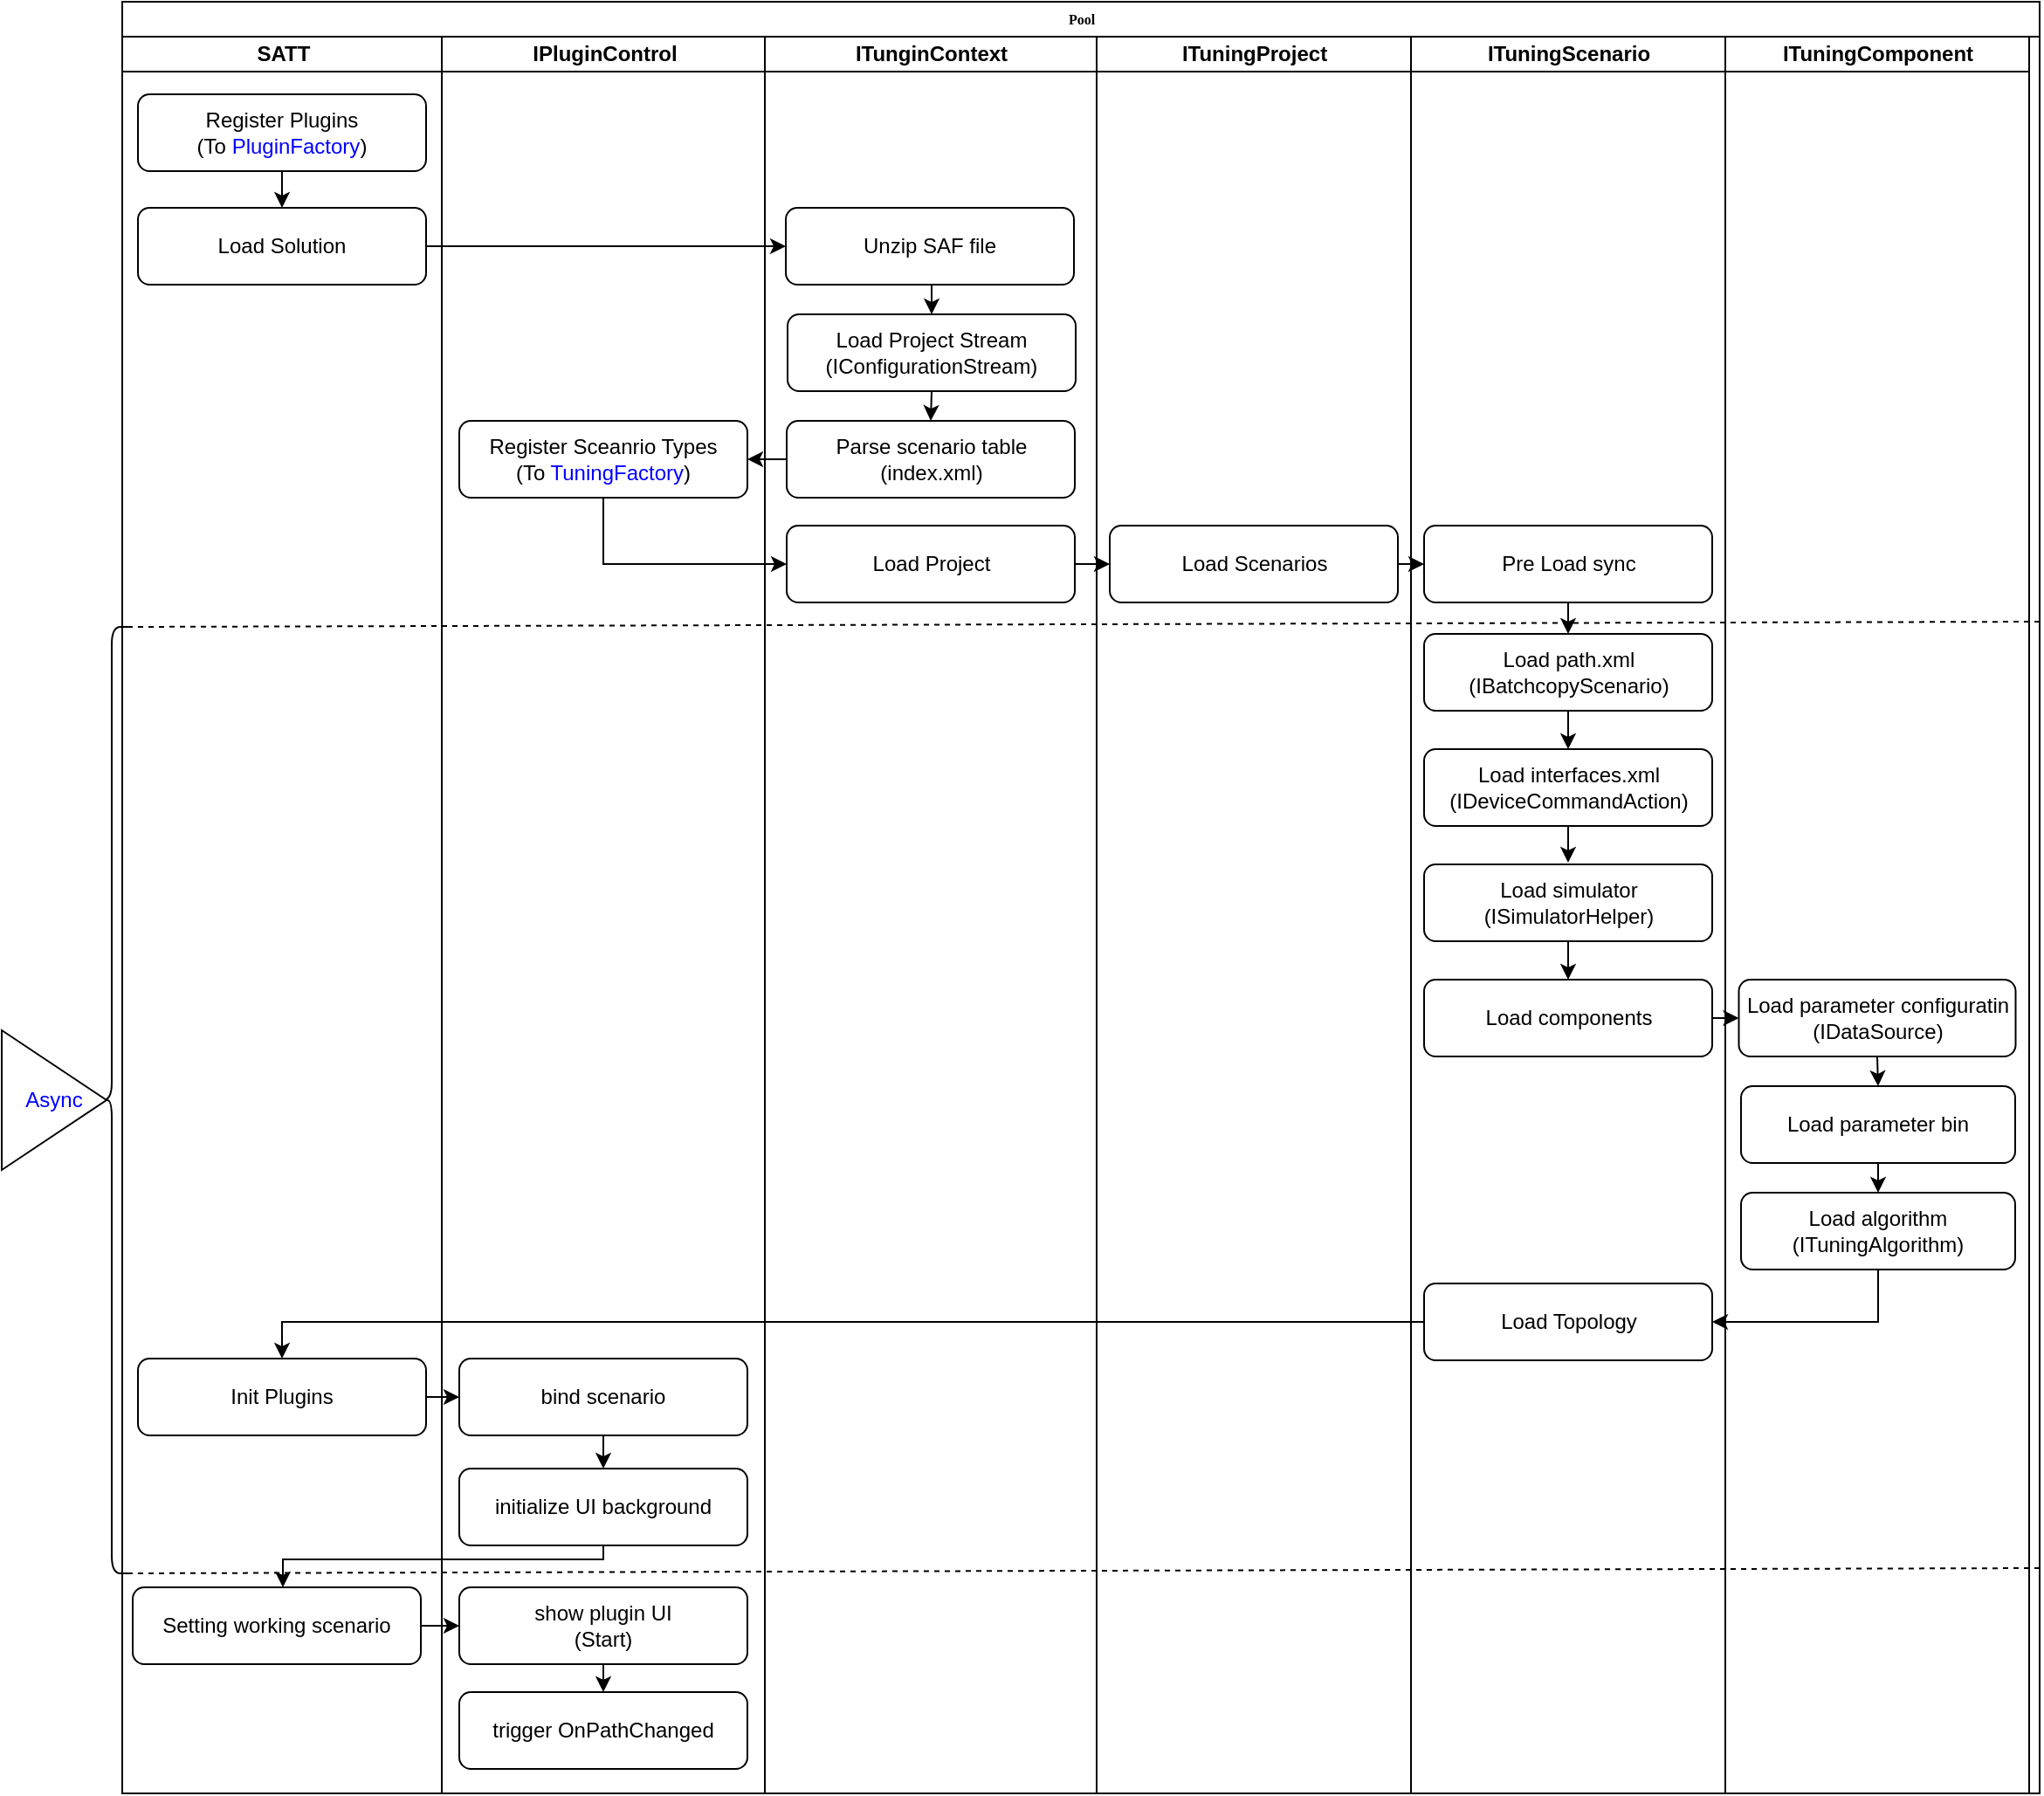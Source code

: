 <mxfile version="18.0.3" type="github">
  <diagram name="Page-1" id="74e2e168-ea6b-b213-b513-2b3c1d86103e">
    <mxGraphModel dx="2773" dy="948" grid="0" gridSize="10" guides="1" tooltips="1" connect="1" arrows="1" fold="1" page="1" pageScale="1" pageWidth="1100" pageHeight="850" background="none" math="0" shadow="0">
      <root>
        <mxCell id="0" />
        <mxCell id="1" parent="0" />
        <mxCell id="77e6c97f196da883-1" value="Pool" style="swimlane;html=1;childLayout=stackLayout;startSize=20;rounded=0;shadow=0;labelBackgroundColor=none;strokeWidth=1;fontFamily=Verdana;fontSize=8;align=center;" parent="1" vertex="1">
          <mxGeometry y="20" width="1098" height="1026" as="geometry" />
        </mxCell>
        <mxCell id="77e6c97f196da883-2" value="SATT" style="swimlane;html=1;startSize=20;" parent="77e6c97f196da883-1" vertex="1">
          <mxGeometry y="20" width="183" height="1006" as="geometry" />
        </mxCell>
        <mxCell id="QMPjAonT9QGGnefhxJ4X-22" style="edgeStyle=orthogonalEdgeStyle;rounded=0;orthogonalLoop=1;jettySize=auto;html=1;exitX=0.5;exitY=1;exitDx=0;exitDy=0;entryX=0.5;entryY=0;entryDx=0;entryDy=0;fontColor=#0000FF;" edge="1" parent="77e6c97f196da883-2" source="QMPjAonT9QGGnefhxJ4X-1" target="QMPjAonT9QGGnefhxJ4X-2">
          <mxGeometry relative="1" as="geometry" />
        </mxCell>
        <mxCell id="QMPjAonT9QGGnefhxJ4X-1" value="Register Plugins&lt;br&gt;(To &lt;font color=&quot;#0000ff&quot;&gt;PluginFactory&lt;/font&gt;)" style="rounded=1;whiteSpace=wrap;html=1;" vertex="1" parent="77e6c97f196da883-2">
          <mxGeometry x="9" y="33" width="165" height="44" as="geometry" />
        </mxCell>
        <mxCell id="QMPjAonT9QGGnefhxJ4X-2" value="Load Solution" style="rounded=1;whiteSpace=wrap;html=1;" vertex="1" parent="77e6c97f196da883-2">
          <mxGeometry x="9" y="98" width="165" height="44" as="geometry" />
        </mxCell>
        <mxCell id="QMPjAonT9QGGnefhxJ4X-18" value="Init Plugins" style="rounded=1;whiteSpace=wrap;html=1;" vertex="1" parent="77e6c97f196da883-2">
          <mxGeometry x="9" y="757" width="165" height="44" as="geometry" />
        </mxCell>
        <mxCell id="QMPjAonT9QGGnefhxJ4X-21" value="Setting working scenario" style="rounded=1;whiteSpace=wrap;html=1;" vertex="1" parent="77e6c97f196da883-2">
          <mxGeometry x="6" y="888" width="165" height="44" as="geometry" />
        </mxCell>
        <mxCell id="77e6c97f196da883-3" value="IPluginControl" style="swimlane;html=1;startSize=20;" parent="77e6c97f196da883-1" vertex="1">
          <mxGeometry x="183" y="20" width="185" height="1006" as="geometry" />
        </mxCell>
        <mxCell id="QMPjAonT9QGGnefhxJ4X-6" value="Register Sceanrio Types&lt;br&gt;(To &lt;font color=&quot;#0000ff&quot;&gt;TuningFactory&lt;/font&gt;)" style="rounded=1;whiteSpace=wrap;html=1;" vertex="1" parent="77e6c97f196da883-3">
          <mxGeometry x="10" y="220" width="165" height="44" as="geometry" />
        </mxCell>
        <mxCell id="QMPjAonT9QGGnefhxJ4X-43" style="edgeStyle=orthogonalEdgeStyle;rounded=0;orthogonalLoop=1;jettySize=auto;html=1;exitX=0.5;exitY=1;exitDx=0;exitDy=0;entryX=0.5;entryY=0;entryDx=0;entryDy=0;fontColor=#0000FF;" edge="1" parent="77e6c97f196da883-3" source="QMPjAonT9QGGnefhxJ4X-19" target="QMPjAonT9QGGnefhxJ4X-20">
          <mxGeometry relative="1" as="geometry" />
        </mxCell>
        <mxCell id="QMPjAonT9QGGnefhxJ4X-19" value="bind scenario" style="rounded=1;whiteSpace=wrap;html=1;" vertex="1" parent="77e6c97f196da883-3">
          <mxGeometry x="10" y="757" width="165" height="44" as="geometry" />
        </mxCell>
        <mxCell id="QMPjAonT9QGGnefhxJ4X-20" value="initialize UI background" style="rounded=1;whiteSpace=wrap;html=1;" vertex="1" parent="77e6c97f196da883-3">
          <mxGeometry x="10" y="820" width="165" height="44" as="geometry" />
        </mxCell>
        <mxCell id="QMPjAonT9QGGnefhxJ4X-57" style="edgeStyle=orthogonalEdgeStyle;rounded=0;orthogonalLoop=1;jettySize=auto;html=1;exitX=0.5;exitY=1;exitDx=0;exitDy=0;entryX=0.5;entryY=0;entryDx=0;entryDy=0;fontColor=#0000FF;" edge="1" parent="77e6c97f196da883-3" source="QMPjAonT9QGGnefhxJ4X-45" target="QMPjAonT9QGGnefhxJ4X-52">
          <mxGeometry relative="1" as="geometry" />
        </mxCell>
        <mxCell id="QMPjAonT9QGGnefhxJ4X-45" value="show plugin UI&lt;br&gt;(Start)" style="rounded=1;whiteSpace=wrap;html=1;" vertex="1" parent="77e6c97f196da883-3">
          <mxGeometry x="10" y="888" width="165" height="44" as="geometry" />
        </mxCell>
        <mxCell id="QMPjAonT9QGGnefhxJ4X-52" value="trigger&amp;nbsp;OnPathChanged" style="rounded=1;whiteSpace=wrap;html=1;" vertex="1" parent="77e6c97f196da883-3">
          <mxGeometry x="10" y="948" width="165" height="44" as="geometry" />
        </mxCell>
        <mxCell id="QMPjAonT9QGGnefhxJ4X-62" value="" style="endArrow=none;dashed=1;html=1;rounded=0;fontColor=#0000FF;" edge="1" parent="77e6c97f196da883-3">
          <mxGeometry width="50" height="50" relative="1" as="geometry">
            <mxPoint x="-180" y="338" as="sourcePoint" />
            <mxPoint x="915" y="335" as="targetPoint" />
          </mxGeometry>
        </mxCell>
        <mxCell id="77e6c97f196da883-4" value="ITunginContext" style="swimlane;html=1;startSize=20;" parent="77e6c97f196da883-1" vertex="1">
          <mxGeometry x="368" y="20" width="190" height="1006" as="geometry" />
        </mxCell>
        <mxCell id="QMPjAonT9QGGnefhxJ4X-24" style="edgeStyle=orthogonalEdgeStyle;rounded=0;orthogonalLoop=1;jettySize=auto;html=1;exitX=0.5;exitY=1;exitDx=0;exitDy=0;entryX=0.5;entryY=0;entryDx=0;entryDy=0;fontColor=#0000FF;" edge="1" parent="77e6c97f196da883-4" source="QMPjAonT9QGGnefhxJ4X-3" target="QMPjAonT9QGGnefhxJ4X-4">
          <mxGeometry relative="1" as="geometry" />
        </mxCell>
        <mxCell id="QMPjAonT9QGGnefhxJ4X-3" value="Unzip SAF file" style="rounded=1;whiteSpace=wrap;html=1;" vertex="1" parent="77e6c97f196da883-4">
          <mxGeometry x="12" y="98" width="165" height="44" as="geometry" />
        </mxCell>
        <mxCell id="QMPjAonT9QGGnefhxJ4X-25" style="edgeStyle=orthogonalEdgeStyle;rounded=0;orthogonalLoop=1;jettySize=auto;html=1;exitX=0.5;exitY=1;exitDx=0;exitDy=0;entryX=0.5;entryY=0;entryDx=0;entryDy=0;fontColor=#0000FF;" edge="1" parent="77e6c97f196da883-4" source="QMPjAonT9QGGnefhxJ4X-4" target="QMPjAonT9QGGnefhxJ4X-5">
          <mxGeometry relative="1" as="geometry" />
        </mxCell>
        <mxCell id="QMPjAonT9QGGnefhxJ4X-4" value="Load Project Stream&lt;br&gt;(IConfigurationStream)" style="rounded=1;whiteSpace=wrap;html=1;" vertex="1" parent="77e6c97f196da883-4">
          <mxGeometry x="13" y="159" width="165" height="44" as="geometry" />
        </mxCell>
        <mxCell id="QMPjAonT9QGGnefhxJ4X-5" value="Parse scenario table&lt;br&gt;(index.xml)" style="rounded=1;whiteSpace=wrap;html=1;" vertex="1" parent="77e6c97f196da883-4">
          <mxGeometry x="12.5" y="220" width="165" height="44" as="geometry" />
        </mxCell>
        <mxCell id="QMPjAonT9QGGnefhxJ4X-54" value="Load Project" style="rounded=1;whiteSpace=wrap;html=1;" vertex="1" parent="77e6c97f196da883-4">
          <mxGeometry x="12.5" y="280" width="165" height="44" as="geometry" />
        </mxCell>
        <mxCell id="QMPjAonT9QGGnefhxJ4X-63" value="" style="endArrow=none;dashed=1;html=1;rounded=0;fontColor=#0000FF;" edge="1" parent="77e6c97f196da883-4">
          <mxGeometry width="50" height="50" relative="1" as="geometry">
            <mxPoint x="-365" y="880" as="sourcePoint" />
            <mxPoint x="730" y="877" as="targetPoint" />
          </mxGeometry>
        </mxCell>
        <mxCell id="77e6c97f196da883-5" value="ITuningProject" style="swimlane;html=1;startSize=20;" parent="77e6c97f196da883-1" vertex="1">
          <mxGeometry x="558" y="20" width="180" height="1006" as="geometry" />
        </mxCell>
        <mxCell id="QMPjAonT9QGGnefhxJ4X-8" value="Load Scenarios" style="rounded=1;whiteSpace=wrap;html=1;" vertex="1" parent="77e6c97f196da883-5">
          <mxGeometry x="7.5" y="280" width="165" height="44" as="geometry" />
        </mxCell>
        <mxCell id="QMPjAonT9QGGnefhxJ4X-44" style="edgeStyle=orthogonalEdgeStyle;rounded=0;orthogonalLoop=1;jettySize=auto;html=1;exitX=0.5;exitY=1;exitDx=0;exitDy=0;fontColor=#0000FF;" edge="1" parent="77e6c97f196da883-1" source="QMPjAonT9QGGnefhxJ4X-20" target="QMPjAonT9QGGnefhxJ4X-21">
          <mxGeometry relative="1" as="geometry">
            <Array as="points">
              <mxPoint x="276" y="892" />
              <mxPoint x="92" y="892" />
            </Array>
          </mxGeometry>
        </mxCell>
        <mxCell id="QMPjAonT9QGGnefhxJ4X-51" style="edgeStyle=orthogonalEdgeStyle;rounded=0;orthogonalLoop=1;jettySize=auto;html=1;exitX=1;exitY=0.5;exitDx=0;exitDy=0;entryX=0;entryY=0.5;entryDx=0;entryDy=0;fontColor=#0000FF;" edge="1" parent="77e6c97f196da883-1" source="QMPjAonT9QGGnefhxJ4X-21" target="QMPjAonT9QGGnefhxJ4X-45">
          <mxGeometry relative="1" as="geometry" />
        </mxCell>
        <mxCell id="QMPjAonT9QGGnefhxJ4X-37" style="edgeStyle=orthogonalEdgeStyle;rounded=0;orthogonalLoop=1;jettySize=auto;html=1;exitX=0;exitY=0.5;exitDx=0;exitDy=0;entryX=0.5;entryY=0;entryDx=0;entryDy=0;fontColor=#0000FF;" edge="1" parent="77e6c97f196da883-1" source="QMPjAonT9QGGnefhxJ4X-17" target="QMPjAonT9QGGnefhxJ4X-18">
          <mxGeometry relative="1" as="geometry" />
        </mxCell>
        <mxCell id="QMPjAonT9QGGnefhxJ4X-56" style="edgeStyle=orthogonalEdgeStyle;rounded=0;orthogonalLoop=1;jettySize=auto;html=1;exitX=1;exitY=0.5;exitDx=0;exitDy=0;entryX=0;entryY=0.5;entryDx=0;entryDy=0;fontColor=#0000FF;" edge="1" parent="77e6c97f196da883-1" source="QMPjAonT9QGGnefhxJ4X-18" target="QMPjAonT9QGGnefhxJ4X-19">
          <mxGeometry relative="1" as="geometry" />
        </mxCell>
        <mxCell id="77e6c97f196da883-6" value="ITuningScenario" style="swimlane;html=1;startSize=20;" parent="77e6c97f196da883-1" vertex="1">
          <mxGeometry x="738" y="20" width="180" height="1006" as="geometry" />
        </mxCell>
        <mxCell id="QMPjAonT9QGGnefhxJ4X-29" style="edgeStyle=orthogonalEdgeStyle;rounded=0;orthogonalLoop=1;jettySize=auto;html=1;exitX=0.5;exitY=1;exitDx=0;exitDy=0;entryX=0.5;entryY=0;entryDx=0;entryDy=0;fontColor=#0000FF;" edge="1" parent="77e6c97f196da883-6" source="QMPjAonT9QGGnefhxJ4X-9" target="QMPjAonT9QGGnefhxJ4X-10">
          <mxGeometry relative="1" as="geometry" />
        </mxCell>
        <mxCell id="QMPjAonT9QGGnefhxJ4X-9" value="Pre Load sync" style="rounded=1;whiteSpace=wrap;html=1;" vertex="1" parent="77e6c97f196da883-6">
          <mxGeometry x="7.5" y="280" width="165" height="44" as="geometry" />
        </mxCell>
        <mxCell id="QMPjAonT9QGGnefhxJ4X-30" style="edgeStyle=orthogonalEdgeStyle;rounded=0;orthogonalLoop=1;jettySize=auto;html=1;exitX=0.5;exitY=1;exitDx=0;exitDy=0;entryX=0.5;entryY=0;entryDx=0;entryDy=0;fontColor=#0000FF;" edge="1" parent="77e6c97f196da883-6" source="QMPjAonT9QGGnefhxJ4X-10" target="QMPjAonT9QGGnefhxJ4X-11">
          <mxGeometry relative="1" as="geometry" />
        </mxCell>
        <mxCell id="QMPjAonT9QGGnefhxJ4X-10" value="Load path.xml&lt;br&gt;(IBatchcopyScenario)" style="rounded=1;whiteSpace=wrap;html=1;" vertex="1" parent="77e6c97f196da883-6">
          <mxGeometry x="7.5" y="342" width="165" height="44" as="geometry" />
        </mxCell>
        <mxCell id="QMPjAonT9QGGnefhxJ4X-11" value="Load interfaces.xml&lt;br&gt;(IDeviceCommandAction)" style="rounded=1;whiteSpace=wrap;html=1;" vertex="1" parent="77e6c97f196da883-6">
          <mxGeometry x="7.5" y="408" width="165" height="44" as="geometry" />
        </mxCell>
        <mxCell id="QMPjAonT9QGGnefhxJ4X-32" style="edgeStyle=orthogonalEdgeStyle;rounded=0;orthogonalLoop=1;jettySize=auto;html=1;exitX=0.5;exitY=1;exitDx=0;exitDy=0;entryX=0.5;entryY=0;entryDx=0;entryDy=0;fontColor=#0000FF;" edge="1" parent="77e6c97f196da883-6" source="QMPjAonT9QGGnefhxJ4X-12" target="QMPjAonT9QGGnefhxJ4X-13">
          <mxGeometry relative="1" as="geometry" />
        </mxCell>
        <mxCell id="QMPjAonT9QGGnefhxJ4X-12" value="Load simulator&lt;br&gt;(ISimulatorHelper)" style="rounded=1;whiteSpace=wrap;html=1;" vertex="1" parent="77e6c97f196da883-6">
          <mxGeometry x="7.5" y="474" width="165" height="44" as="geometry" />
        </mxCell>
        <mxCell id="QMPjAonT9QGGnefhxJ4X-13" value="Load components" style="rounded=1;whiteSpace=wrap;html=1;" vertex="1" parent="77e6c97f196da883-6">
          <mxGeometry x="7.5" y="540" width="165" height="44" as="geometry" />
        </mxCell>
        <mxCell id="QMPjAonT9QGGnefhxJ4X-17" value="Load Topology" style="rounded=1;whiteSpace=wrap;html=1;" vertex="1" parent="77e6c97f196da883-6">
          <mxGeometry x="7.5" y="714" width="165" height="44" as="geometry" />
        </mxCell>
        <mxCell id="77e6c97f196da883-7" value="ITuningComponent" style="swimlane;html=1;startSize=20;" parent="77e6c97f196da883-1" vertex="1">
          <mxGeometry x="918" y="20" width="174" height="1006" as="geometry" />
        </mxCell>
        <mxCell id="QMPjAonT9QGGnefhxJ4X-34" style="edgeStyle=orthogonalEdgeStyle;rounded=0;orthogonalLoop=1;jettySize=auto;html=1;exitX=0.5;exitY=1;exitDx=0;exitDy=0;entryX=0.5;entryY=0;entryDx=0;entryDy=0;fontColor=#0000FF;" edge="1" parent="77e6c97f196da883-7" source="QMPjAonT9QGGnefhxJ4X-14" target="QMPjAonT9QGGnefhxJ4X-15">
          <mxGeometry relative="1" as="geometry" />
        </mxCell>
        <mxCell id="QMPjAonT9QGGnefhxJ4X-14" value="Load parameter configuratin&lt;br&gt;(IDataSource)" style="rounded=1;whiteSpace=wrap;html=1;" vertex="1" parent="77e6c97f196da883-7">
          <mxGeometry x="7.75" y="540" width="158.5" height="44" as="geometry" />
        </mxCell>
        <mxCell id="QMPjAonT9QGGnefhxJ4X-61" style="edgeStyle=orthogonalEdgeStyle;rounded=0;orthogonalLoop=1;jettySize=auto;html=1;exitX=0.5;exitY=1;exitDx=0;exitDy=0;entryX=0.5;entryY=0;entryDx=0;entryDy=0;fontColor=#0000FF;" edge="1" parent="77e6c97f196da883-7" source="QMPjAonT9QGGnefhxJ4X-15" target="QMPjAonT9QGGnefhxJ4X-16">
          <mxGeometry relative="1" as="geometry" />
        </mxCell>
        <mxCell id="QMPjAonT9QGGnefhxJ4X-15" value="Load parameter bin" style="rounded=1;whiteSpace=wrap;html=1;" vertex="1" parent="77e6c97f196da883-7">
          <mxGeometry x="9" y="601" width="157" height="44" as="geometry" />
        </mxCell>
        <mxCell id="QMPjAonT9QGGnefhxJ4X-16" value="Load algorithm&lt;br&gt;(ITuningAlgorithm)" style="rounded=1;whiteSpace=wrap;html=1;" vertex="1" parent="77e6c97f196da883-7">
          <mxGeometry x="9" y="662" width="157" height="44" as="geometry" />
        </mxCell>
        <mxCell id="QMPjAonT9QGGnefhxJ4X-23" style="edgeStyle=orthogonalEdgeStyle;rounded=0;orthogonalLoop=1;jettySize=auto;html=1;exitX=1;exitY=0.5;exitDx=0;exitDy=0;entryX=0;entryY=0.5;entryDx=0;entryDy=0;fontColor=#0000FF;" edge="1" parent="77e6c97f196da883-1" source="QMPjAonT9QGGnefhxJ4X-2" target="QMPjAonT9QGGnefhxJ4X-3">
          <mxGeometry relative="1" as="geometry" />
        </mxCell>
        <mxCell id="QMPjAonT9QGGnefhxJ4X-26" style="edgeStyle=orthogonalEdgeStyle;rounded=0;orthogonalLoop=1;jettySize=auto;html=1;exitX=0;exitY=0.5;exitDx=0;exitDy=0;entryX=1;entryY=0.5;entryDx=0;entryDy=0;fontColor=#0000FF;" edge="1" parent="77e6c97f196da883-1" source="QMPjAonT9QGGnefhxJ4X-5" target="QMPjAonT9QGGnefhxJ4X-6">
          <mxGeometry relative="1" as="geometry" />
        </mxCell>
        <mxCell id="QMPjAonT9QGGnefhxJ4X-28" style="edgeStyle=orthogonalEdgeStyle;rounded=0;orthogonalLoop=1;jettySize=auto;html=1;exitX=1;exitY=0.5;exitDx=0;exitDy=0;entryX=0;entryY=0.5;entryDx=0;entryDy=0;fontColor=#0000FF;" edge="1" parent="77e6c97f196da883-1" source="QMPjAonT9QGGnefhxJ4X-8" target="QMPjAonT9QGGnefhxJ4X-9">
          <mxGeometry relative="1" as="geometry" />
        </mxCell>
        <mxCell id="QMPjAonT9QGGnefhxJ4X-36" style="edgeStyle=orthogonalEdgeStyle;rounded=0;orthogonalLoop=1;jettySize=auto;html=1;exitX=0.5;exitY=1;exitDx=0;exitDy=0;entryX=1;entryY=0.5;entryDx=0;entryDy=0;fontColor=#0000FF;" edge="1" parent="77e6c97f196da883-1" source="QMPjAonT9QGGnefhxJ4X-16" target="QMPjAonT9QGGnefhxJ4X-17">
          <mxGeometry relative="1" as="geometry" />
        </mxCell>
        <mxCell id="QMPjAonT9QGGnefhxJ4X-55" style="edgeStyle=orthogonalEdgeStyle;rounded=0;orthogonalLoop=1;jettySize=auto;html=1;exitX=1;exitY=0.5;exitDx=0;exitDy=0;entryX=0;entryY=0.5;entryDx=0;entryDy=0;fontColor=#0000FF;" edge="1" parent="77e6c97f196da883-1" source="QMPjAonT9QGGnefhxJ4X-54" target="QMPjAonT9QGGnefhxJ4X-8">
          <mxGeometry relative="1" as="geometry" />
        </mxCell>
        <mxCell id="QMPjAonT9QGGnefhxJ4X-58" style="edgeStyle=orthogonalEdgeStyle;rounded=0;orthogonalLoop=1;jettySize=auto;html=1;exitX=0.5;exitY=1;exitDx=0;exitDy=0;entryX=0;entryY=0.5;entryDx=0;entryDy=0;fontColor=#0000FF;" edge="1" parent="77e6c97f196da883-1" source="QMPjAonT9QGGnefhxJ4X-6" target="QMPjAonT9QGGnefhxJ4X-54">
          <mxGeometry relative="1" as="geometry" />
        </mxCell>
        <mxCell id="QMPjAonT9QGGnefhxJ4X-60" style="edgeStyle=orthogonalEdgeStyle;rounded=0;orthogonalLoop=1;jettySize=auto;html=1;exitX=1;exitY=0.5;exitDx=0;exitDy=0;entryX=0;entryY=0.5;entryDx=0;entryDy=0;fontColor=#0000FF;" edge="1" parent="77e6c97f196da883-1" source="QMPjAonT9QGGnefhxJ4X-13" target="QMPjAonT9QGGnefhxJ4X-14">
          <mxGeometry relative="1" as="geometry" />
        </mxCell>
        <mxCell id="QMPjAonT9QGGnefhxJ4X-31" style="edgeStyle=orthogonalEdgeStyle;rounded=0;orthogonalLoop=1;jettySize=auto;html=1;exitX=0.5;exitY=1;exitDx=0;exitDy=0;fontColor=#0000FF;" edge="1" parent="1" source="QMPjAonT9QGGnefhxJ4X-11">
          <mxGeometry relative="1" as="geometry">
            <mxPoint x="828" y="513" as="targetPoint" />
          </mxGeometry>
        </mxCell>
        <mxCell id="QMPjAonT9QGGnefhxJ4X-64" value="" style="shape=curlyBracket;whiteSpace=wrap;html=1;rounded=1;fontColor=#0000FF;" vertex="1" parent="1">
          <mxGeometry x="-16" y="378" width="20" height="542" as="geometry" />
        </mxCell>
        <mxCell id="QMPjAonT9QGGnefhxJ4X-65" value="Async" style="triangle;whiteSpace=wrap;html=1;fontColor=#0000FF;" vertex="1" parent="1">
          <mxGeometry x="-69" y="609" width="60" height="80" as="geometry" />
        </mxCell>
      </root>
    </mxGraphModel>
  </diagram>
</mxfile>
